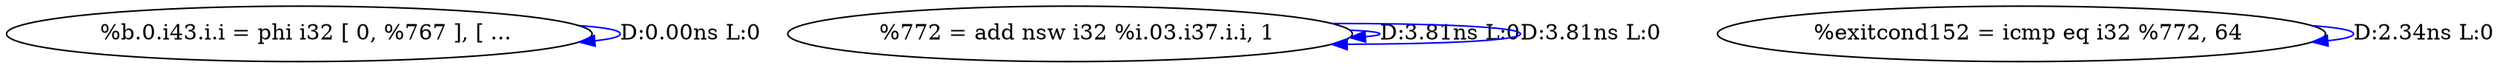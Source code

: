 digraph {
Node0x4194ce0[label="  %b.0.i43.i.i = phi i32 [ 0, %767 ], [ ..."];
Node0x4194ce0 -> Node0x4194ce0[label="D:0.00ns L:0",color=blue];
Node0x41951e0[label="  %772 = add nsw i32 %i.03.i37.i.i, 1"];
Node0x41951e0 -> Node0x41951e0[label="D:3.81ns L:0",color=blue];
Node0x41951e0 -> Node0x41951e0[label="D:3.81ns L:0",color=blue];
Node0x4195320[label="  %exitcond152 = icmp eq i32 %772, 64"];
Node0x4195320 -> Node0x4195320[label="D:2.34ns L:0",color=blue];
}
